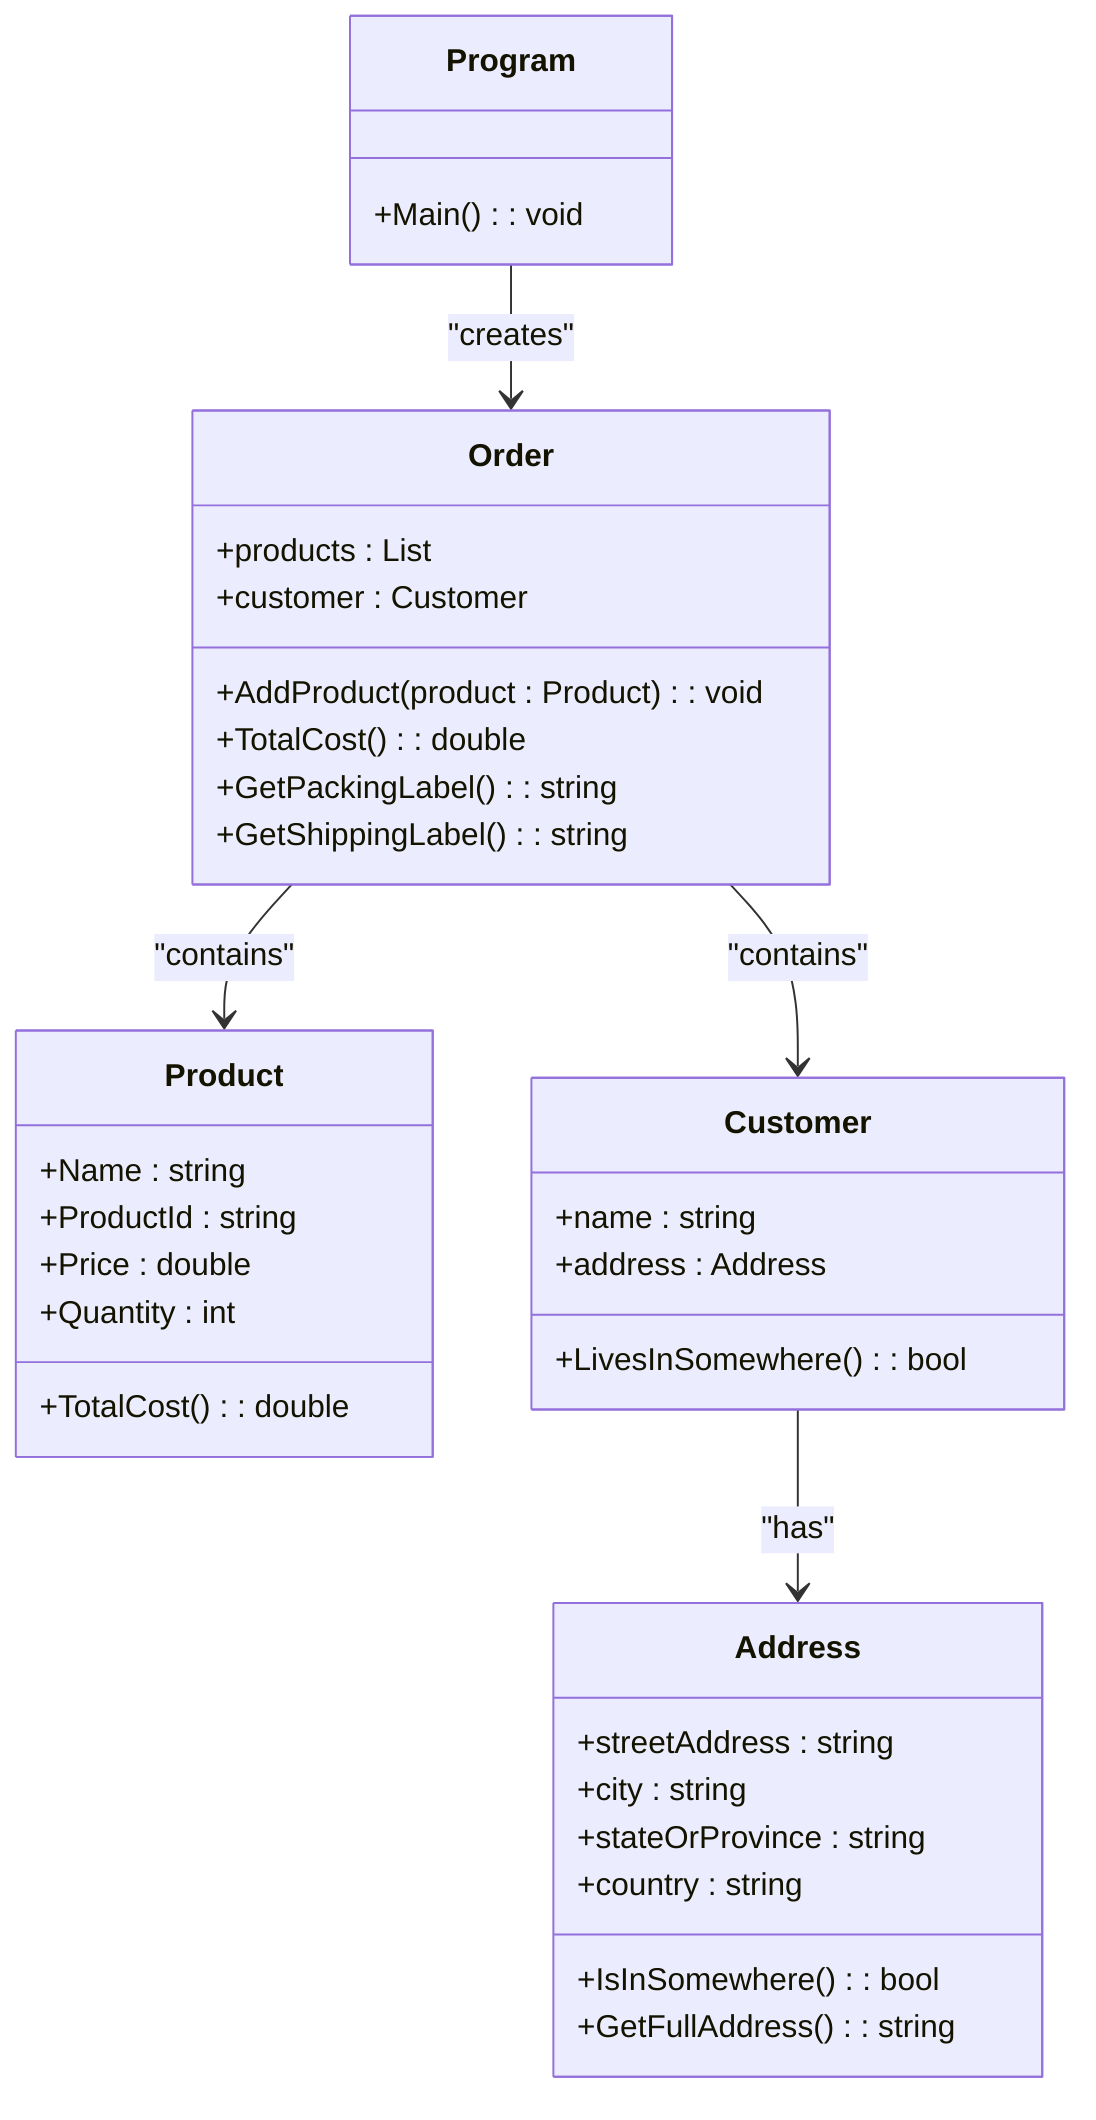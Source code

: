 classDiagram
    Program --> Order : "creates"
    Order --> Product : "contains"
    Order --> Customer : "contains"
    Customer --> Address : "has"

    class Program {
        +Main() : void
    }

    class Product {
        +Name : string
        +ProductId : string
        +Price : double
        +Quantity : int
        +TotalCost() : double
    }

    class Order {
        +products : List<Product>
        +customer : Customer
        +AddProduct(product : Product) : void
        +TotalCost() : double
        +GetPackingLabel() : string
        +GetShippingLabel() : string
    }

    class Customer {
        +name : string
        +address : Address
        +LivesInSomewhere() : bool
    }

    class Address {
        +streetAddress : string
        +city : string
        +stateOrProvince : string
        +country : string
        +IsInSomewhere() : bool
        +GetFullAddress() : string
    }